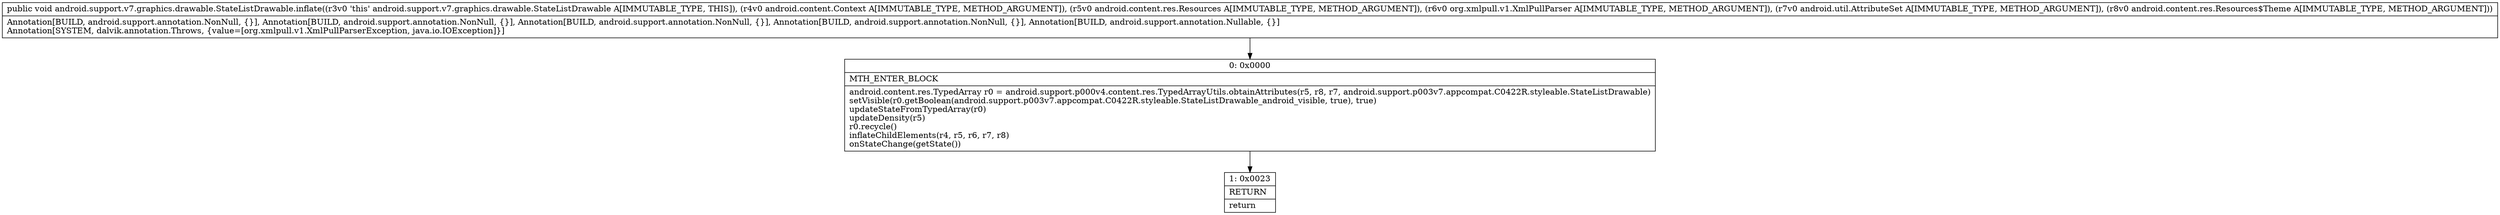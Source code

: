 digraph "CFG forandroid.support.v7.graphics.drawable.StateListDrawable.inflate(Landroid\/content\/Context;Landroid\/content\/res\/Resources;Lorg\/xmlpull\/v1\/XmlPullParser;Landroid\/util\/AttributeSet;Landroid\/content\/res\/Resources$Theme;)V" {
Node_0 [shape=record,label="{0\:\ 0x0000|MTH_ENTER_BLOCK\l|android.content.res.TypedArray r0 = android.support.p000v4.content.res.TypedArrayUtils.obtainAttributes(r5, r8, r7, android.support.p003v7.appcompat.C0422R.styleable.StateListDrawable)\lsetVisible(r0.getBoolean(android.support.p003v7.appcompat.C0422R.styleable.StateListDrawable_android_visible, true), true)\lupdateStateFromTypedArray(r0)\lupdateDensity(r5)\lr0.recycle()\linflateChildElements(r4, r5, r6, r7, r8)\lonStateChange(getState())\l}"];
Node_1 [shape=record,label="{1\:\ 0x0023|RETURN\l|return\l}"];
MethodNode[shape=record,label="{public void android.support.v7.graphics.drawable.StateListDrawable.inflate((r3v0 'this' android.support.v7.graphics.drawable.StateListDrawable A[IMMUTABLE_TYPE, THIS]), (r4v0 android.content.Context A[IMMUTABLE_TYPE, METHOD_ARGUMENT]), (r5v0 android.content.res.Resources A[IMMUTABLE_TYPE, METHOD_ARGUMENT]), (r6v0 org.xmlpull.v1.XmlPullParser A[IMMUTABLE_TYPE, METHOD_ARGUMENT]), (r7v0 android.util.AttributeSet A[IMMUTABLE_TYPE, METHOD_ARGUMENT]), (r8v0 android.content.res.Resources$Theme A[IMMUTABLE_TYPE, METHOD_ARGUMENT]))  | Annotation[BUILD, android.support.annotation.NonNull, \{\}], Annotation[BUILD, android.support.annotation.NonNull, \{\}], Annotation[BUILD, android.support.annotation.NonNull, \{\}], Annotation[BUILD, android.support.annotation.NonNull, \{\}], Annotation[BUILD, android.support.annotation.Nullable, \{\}]\lAnnotation[SYSTEM, dalvik.annotation.Throws, \{value=[org.xmlpull.v1.XmlPullParserException, java.io.IOException]\}]\l}"];
MethodNode -> Node_0;
Node_0 -> Node_1;
}

